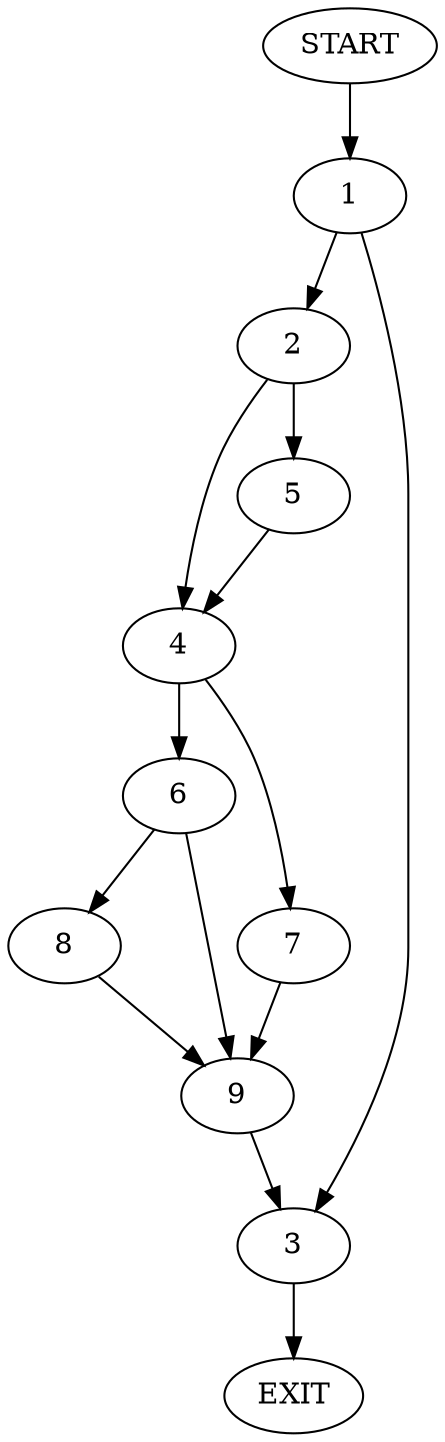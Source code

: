 digraph {
0 [label="START"]
10 [label="EXIT"]
0 -> 1
1 -> 2
1 -> 3
2 -> 4
2 -> 5
3 -> 10
4 -> 6
4 -> 7
5 -> 4
6 -> 8
6 -> 9
7 -> 9
9 -> 3
8 -> 9
}
